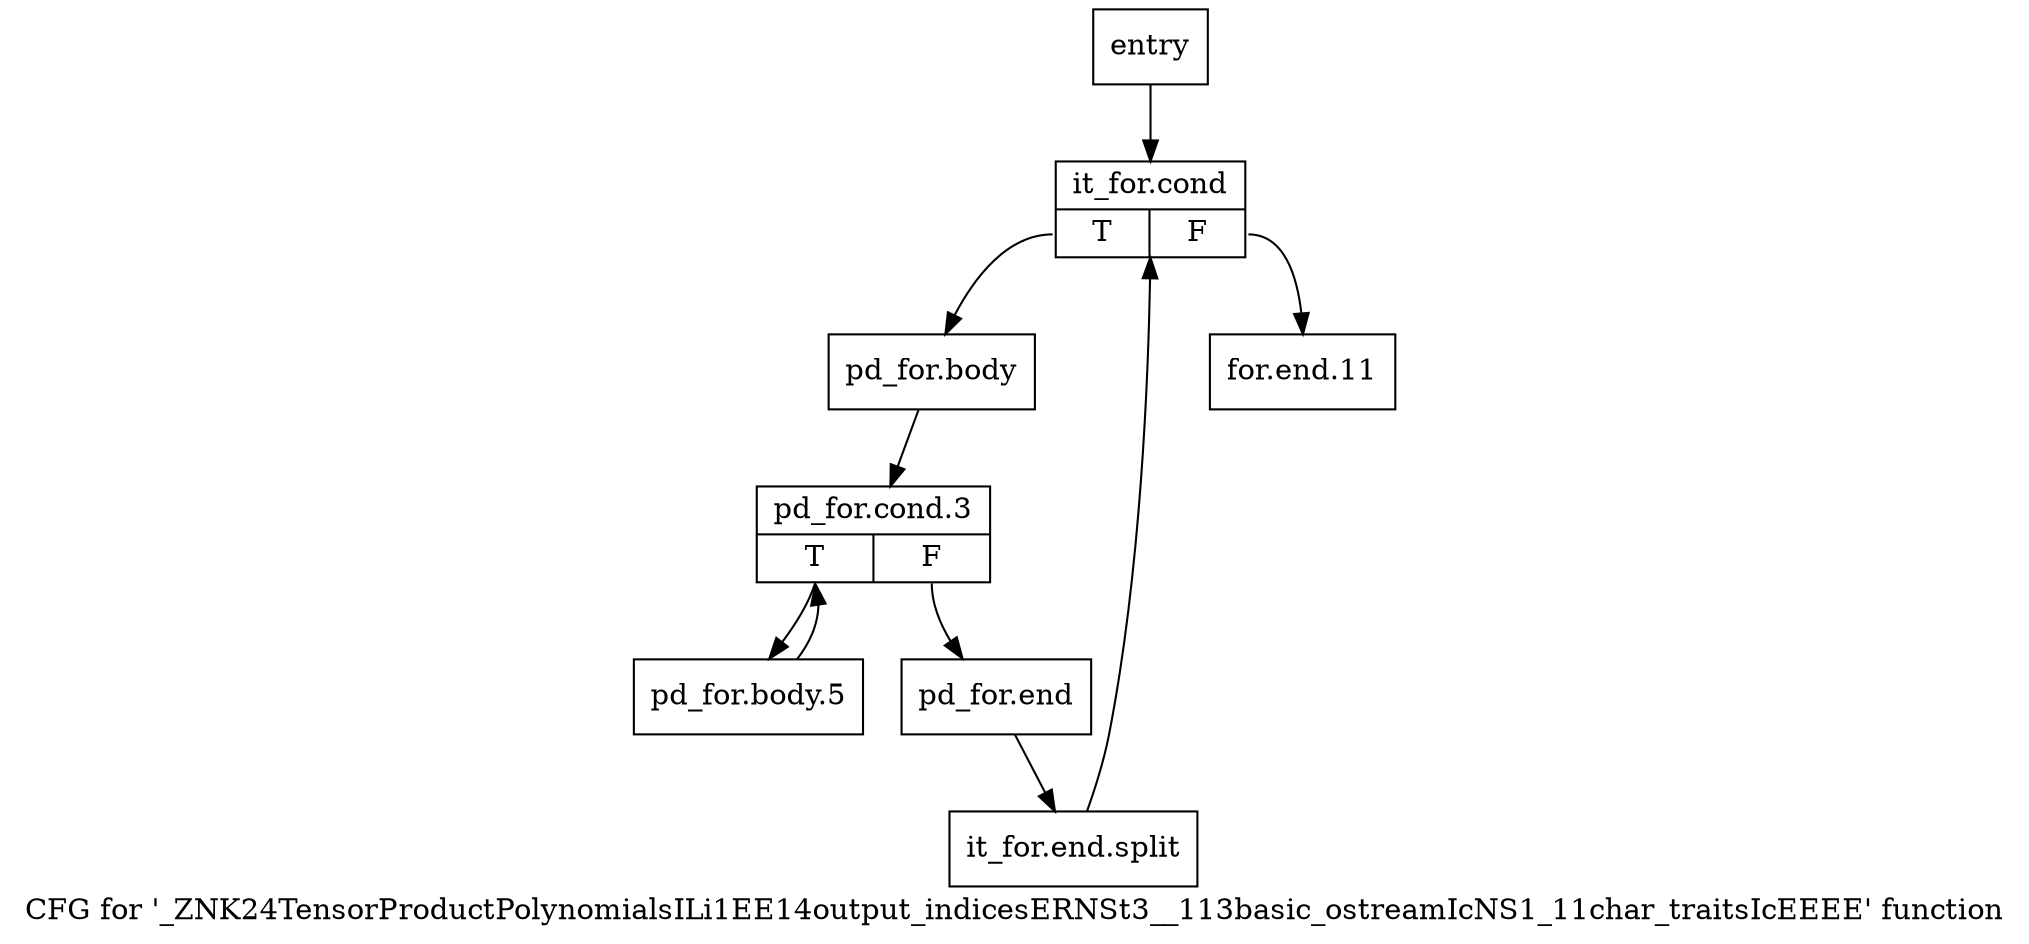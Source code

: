 digraph "CFG for '_ZNK24TensorProductPolynomialsILi1EE14output_indicesERNSt3__113basic_ostreamIcNS1_11char_traitsIcEEEE' function" {
	label="CFG for '_ZNK24TensorProductPolynomialsILi1EE14output_indicesERNSt3__113basic_ostreamIcNS1_11char_traitsIcEEEE' function";

	Node0x76bc8f0 [shape=record,label="{entry}"];
	Node0x76bc8f0 -> Node0x76bc940;
	Node0x76bc940 [shape=record,label="{it_for.cond|{<s0>T|<s1>F}}"];
	Node0x76bc940:s0 -> Node0x76bc990;
	Node0x76bc940:s1 -> Node0x76bcad0;
	Node0x76bc990 [shape=record,label="{pd_for.body}"];
	Node0x76bc990 -> Node0x76bc9e0;
	Node0x76bc9e0 [shape=record,label="{pd_for.cond.3|{<s0>T|<s1>F}}"];
	Node0x76bc9e0:s0 -> Node0x76bca30;
	Node0x76bc9e0:s1 -> Node0x76bca80;
	Node0x76bca30 [shape=record,label="{pd_for.body.5}"];
	Node0x76bca30 -> Node0x76bc9e0;
	Node0x76bca80 [shape=record,label="{pd_for.end}"];
	Node0x76bca80 -> Node0xb35a110;
	Node0xb35a110 [shape=record,label="{it_for.end.split}"];
	Node0xb35a110 -> Node0x76bc940;
	Node0x76bcad0 [shape=record,label="{for.end.11}"];
}
